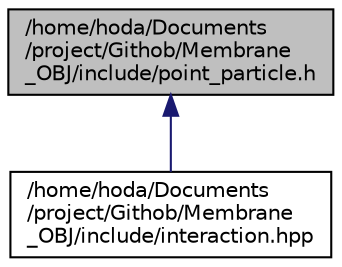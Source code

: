 digraph "/home/hoda/Documents/project/Githob/Membrane_OBJ/include/point_particle.h"
{
  edge [fontname="Helvetica",fontsize="10",labelfontname="Helvetica",labelfontsize="10"];
  node [fontname="Helvetica",fontsize="10",shape=record];
  Node1 [label="/home/hoda/Documents\l/project/Githob/Membrane\l_OBJ/include/point_particle.h",height=0.2,width=0.4,color="black", fillcolor="grey75", style="filled", fontcolor="black"];
  Node1 -> Node2 [dir="back",color="midnightblue",fontsize="10",style="solid",fontname="Helvetica"];
  Node2 [label="/home/hoda/Documents\l/project/Githob/Membrane\l_OBJ/include/interaction.hpp",height=0.2,width=0.4,color="black", fillcolor="white", style="filled",URL="$interaction_8hpp.html"];
}
